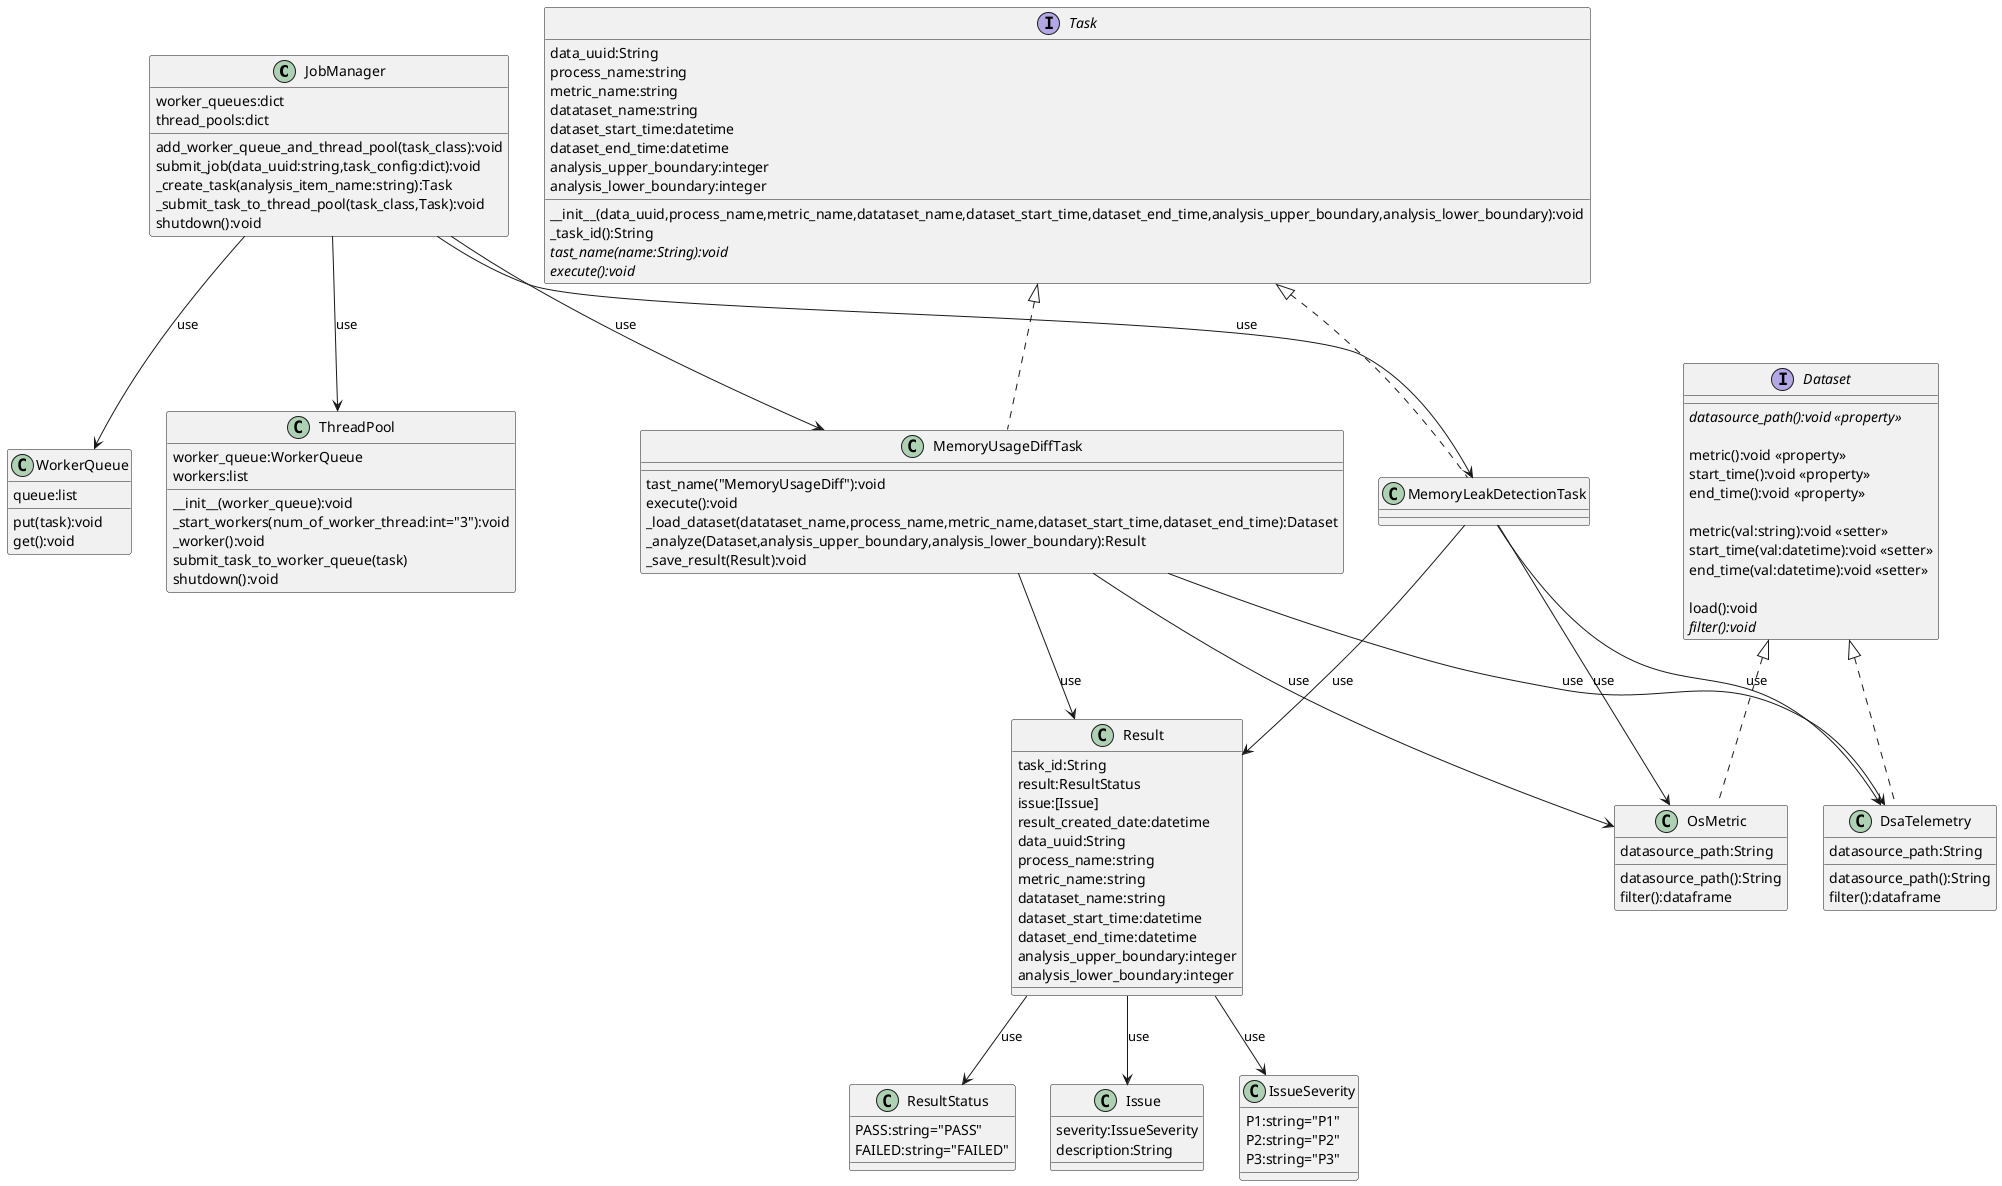 @startuml Analyzer

class JobManager
together {
    class MemoryUsageDiffTask
    class MemoryLeakDetectionTask
    interface Task
}
class WorkerQueue
class ThreadPool

together {
    class OsMetric
    class DsaTelemetry
    interface Dataset
}

class MemoryUsageDiffTask implements Task
class MemoryLeakDetectionTask implements Task

class OsMetric implements Dataset
class DsaTelemetry implements Dataset


class Result

JobManager --> MemoryUsageDiffTask:use
JobManager --> MemoryLeakDetectionTask:use
JobManager --> WorkerQueue:use
JobManager --> ThreadPool:use

MemoryUsageDiffTask --> OsMetric:use
MemoryUsageDiffTask --> DsaTelemetry:use
MemoryUsageDiffTask --> Result:use

MemoryLeakDetectionTask --> OsMetric:use
MemoryLeakDetectionTask --> DsaTelemetry:use
MemoryLeakDetectionTask --> Result:use

Result --> ResultStatus:use
Result --> Issue:use
Result --> IssueSeverity:use

class JobManager {
    worker_queues:dict
    thread_pools:dict

    add_worker_queue_and_thread_pool(task_class):void
    submit_job(data_uuid:string,task_config:dict):void
    _create_task(analysis_item_name:string):Task
    _submit_task_to_thread_pool(task_class,Task):void
    shutdown():void
}

class WorkerQueue {
    queue:list

    put(task):void
    get():void
}

class ThreadPool {
    worker_queue:WorkerQueue
    workers:list

    __init__(worker_queue):void
    _start_workers(num_of_worker_thread:int="3"):void
    _worker():void
    submit_task_to_worker_queue(task)
    shutdown():void
}

interface Task {
    data_uuid:String
    process_name:string
    metric_name:string
    datataset_name:string
    dataset_start_time:datetime
    dataset_end_time:datetime
    analysis_upper_boundary:integer
    analysis_lower_boundary:integer

    __init__(data_uuid,process_name,metric_name,datataset_name,dataset_start_time,dataset_end_time,analysis_upper_boundary,analysis_lower_boundary):void
    _task_id():String
    {abstract}tast_name(name:String):void
    {abstract}execute():void
}

class MemoryUsageDiffTask {

    tast_name("MemoryUsageDiff"):void
    execute():void
    _load_dataset(datataset_name,process_name,metric_name,dataset_start_time,dataset_end_time):Dataset
    _analyze(Dataset,analysis_upper_boundary,analysis_lower_boundary):Result
    _save_result(Result):void
}

class Result{
    task_id:String
    result:ResultStatus
    issue:[Issue]
    result_created_date:datetime
    data_uuid:String
    process_name:string
    metric_name:string
    datataset_name:string
    dataset_start_time:datetime
    dataset_end_time:datetime
    analysis_upper_boundary:integer
    analysis_lower_boundary:integer
}
class ResultStatus {
    PASS:string="PASS"
    FAILED:string="FAILED"
}

class Issue {
    severity:IssueSeverity
    description:String
}

class IssueSeverity {
    P1:string="P1"
    P2:string="P2"
    P3:string="P3"
}

interface Dataset {
    {abstract}datasource_path():void <<property>>
    
    metric():void <<property>>
    start_time():void <<property>>
    end_time():void <<property>>

    metric(val:string):void <<setter>>
    start_time(val:datetime):void <<setter>>
    end_time(val:datetime):void <<setter>>

    load():void
    {abstract}filter():void
}

class OsMetric {
    datasource_path:String
    
    datasource_path():String
    filter():dataframe
}

class DsaTelemetry {
    datasource_path:String
    
    datasource_path():String
    filter():dataframe
}

@enduml